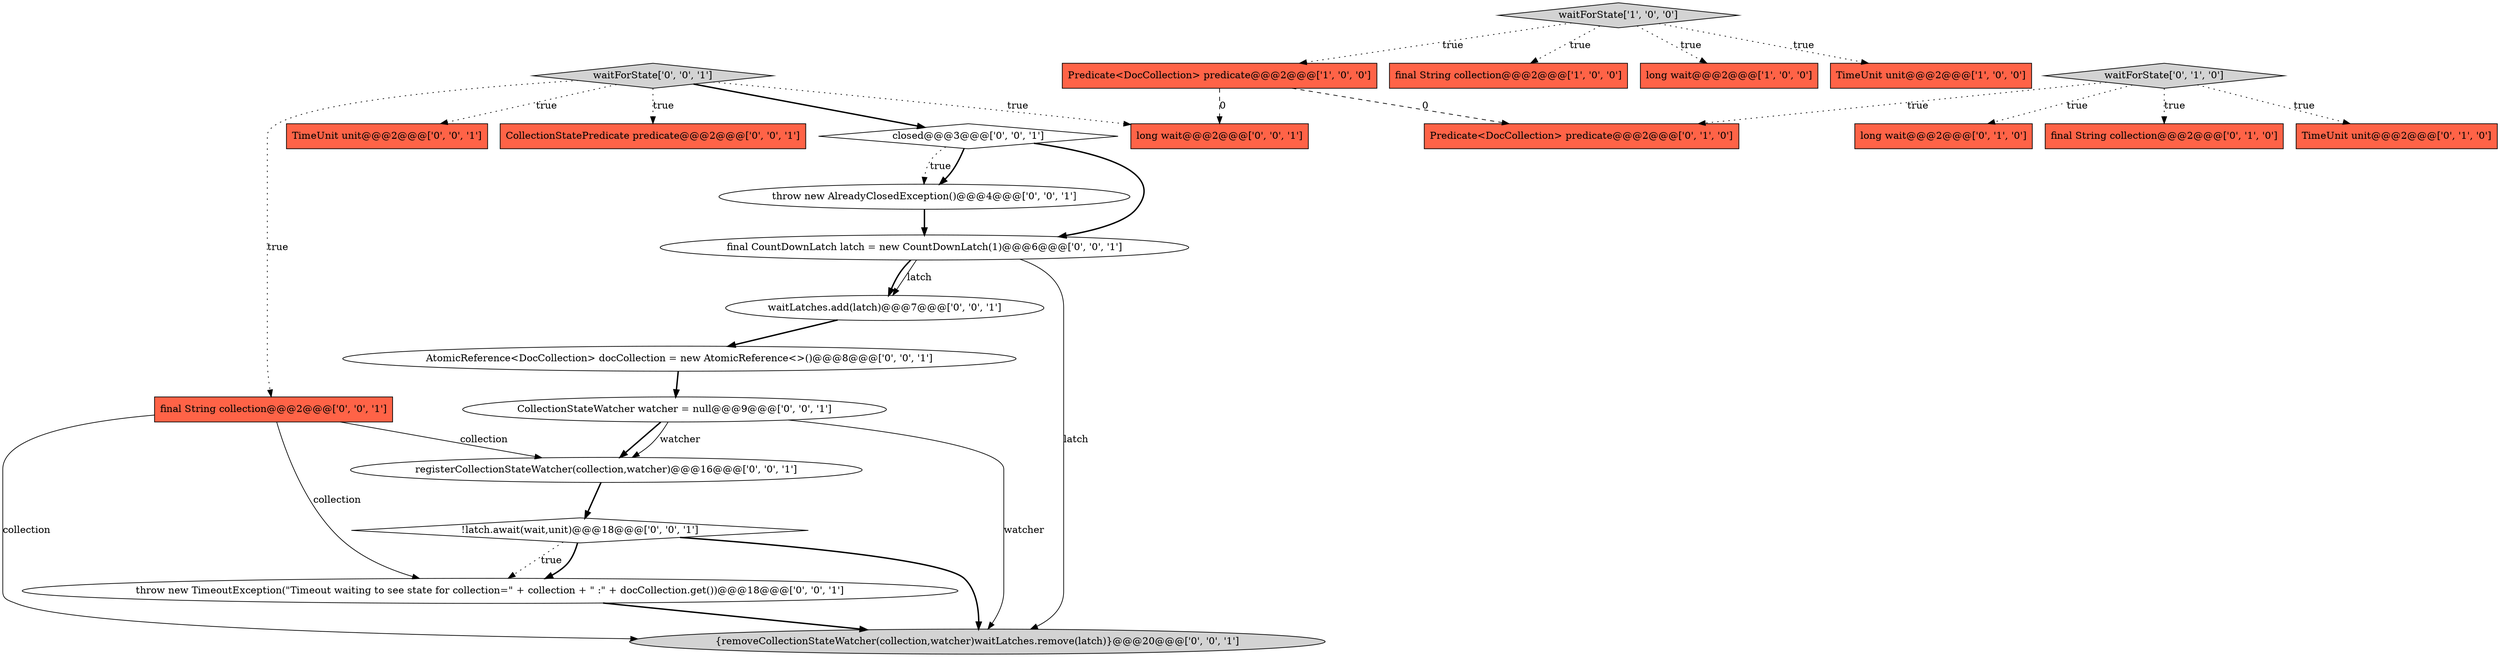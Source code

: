 digraph {
21 [style = filled, label = "TimeUnit unit@@@2@@@['0', '0', '1']", fillcolor = tomato, shape = box image = "AAA0AAABBB3BBB"];
20 [style = filled, label = "registerCollectionStateWatcher(collection,watcher)@@@16@@@['0', '0', '1']", fillcolor = white, shape = ellipse image = "AAA0AAABBB3BBB"];
23 [style = filled, label = "CollectionStateWatcher watcher = null@@@9@@@['0', '0', '1']", fillcolor = white, shape = ellipse image = "AAA0AAABBB3BBB"];
22 [style = filled, label = "CollectionStatePredicate predicate@@@2@@@['0', '0', '1']", fillcolor = tomato, shape = box image = "AAA0AAABBB3BBB"];
1 [style = filled, label = "final String collection@@@2@@@['1', '0', '0']", fillcolor = tomato, shape = box image = "AAA0AAABBB1BBB"];
14 [style = filled, label = "AtomicReference<DocCollection> docCollection = new AtomicReference<>()@@@8@@@['0', '0', '1']", fillcolor = white, shape = ellipse image = "AAA0AAABBB3BBB"];
2 [style = filled, label = "long wait@@@2@@@['1', '0', '0']", fillcolor = tomato, shape = box image = "AAA0AAABBB1BBB"];
7 [style = filled, label = "TimeUnit unit@@@2@@@['0', '1', '0']", fillcolor = tomato, shape = box image = "AAA0AAABBB2BBB"];
0 [style = filled, label = "TimeUnit unit@@@2@@@['1', '0', '0']", fillcolor = tomato, shape = box image = "AAA0AAABBB1BBB"];
6 [style = filled, label = "long wait@@@2@@@['0', '1', '0']", fillcolor = tomato, shape = box image = "AAA0AAABBB2BBB"];
15 [style = filled, label = "waitForState['0', '0', '1']", fillcolor = lightgray, shape = diamond image = "AAA0AAABBB3BBB"];
12 [style = filled, label = "{removeCollectionStateWatcher(collection,watcher)waitLatches.remove(latch)}@@@20@@@['0', '0', '1']", fillcolor = lightgray, shape = ellipse image = "AAA0AAABBB3BBB"];
24 [style = filled, label = "long wait@@@2@@@['0', '0', '1']", fillcolor = tomato, shape = box image = "AAA0AAABBB3BBB"];
13 [style = filled, label = "closed@@@3@@@['0', '0', '1']", fillcolor = white, shape = diamond image = "AAA0AAABBB3BBB"];
18 [style = filled, label = "!latch.await(wait,unit)@@@18@@@['0', '0', '1']", fillcolor = white, shape = diamond image = "AAA0AAABBB3BBB"];
17 [style = filled, label = "throw new AlreadyClosedException()@@@4@@@['0', '0', '1']", fillcolor = white, shape = ellipse image = "AAA0AAABBB3BBB"];
11 [style = filled, label = "waitLatches.add(latch)@@@7@@@['0', '0', '1']", fillcolor = white, shape = ellipse image = "AAA0AAABBB3BBB"];
3 [style = filled, label = "waitForState['1', '0', '0']", fillcolor = lightgray, shape = diamond image = "AAA0AAABBB1BBB"];
5 [style = filled, label = "final String collection@@@2@@@['0', '1', '0']", fillcolor = tomato, shape = box image = "AAA0AAABBB2BBB"];
10 [style = filled, label = "final CountDownLatch latch = new CountDownLatch(1)@@@6@@@['0', '0', '1']", fillcolor = white, shape = ellipse image = "AAA0AAABBB3BBB"];
8 [style = filled, label = "Predicate<DocCollection> predicate@@@2@@@['0', '1', '0']", fillcolor = tomato, shape = box image = "AAA1AAABBB2BBB"];
4 [style = filled, label = "Predicate<DocCollection> predicate@@@2@@@['1', '0', '0']", fillcolor = tomato, shape = box image = "AAA1AAABBB1BBB"];
19 [style = filled, label = "final String collection@@@2@@@['0', '0', '1']", fillcolor = tomato, shape = box image = "AAA0AAABBB3BBB"];
16 [style = filled, label = "throw new TimeoutException(\"Timeout waiting to see state for collection=\" + collection + \" :\" + docCollection.get())@@@18@@@['0', '0', '1']", fillcolor = white, shape = ellipse image = "AAA0AAABBB3BBB"];
9 [style = filled, label = "waitForState['0', '1', '0']", fillcolor = lightgray, shape = diamond image = "AAA0AAABBB2BBB"];
13->10 [style = bold, label=""];
17->10 [style = bold, label=""];
13->17 [style = dotted, label="true"];
23->20 [style = bold, label=""];
15->13 [style = bold, label=""];
18->16 [style = dotted, label="true"];
23->20 [style = solid, label="watcher"];
11->14 [style = bold, label=""];
15->24 [style = dotted, label="true"];
18->12 [style = bold, label=""];
3->4 [style = dotted, label="true"];
19->12 [style = solid, label="collection"];
15->22 [style = dotted, label="true"];
15->21 [style = dotted, label="true"];
10->11 [style = solid, label="latch"];
9->6 [style = dotted, label="true"];
9->8 [style = dotted, label="true"];
20->18 [style = bold, label=""];
13->17 [style = bold, label=""];
18->16 [style = bold, label=""];
14->23 [style = bold, label=""];
10->12 [style = solid, label="latch"];
15->19 [style = dotted, label="true"];
23->12 [style = solid, label="watcher"];
4->8 [style = dashed, label="0"];
3->0 [style = dotted, label="true"];
19->20 [style = solid, label="collection"];
19->16 [style = solid, label="collection"];
4->24 [style = dashed, label="0"];
9->7 [style = dotted, label="true"];
3->1 [style = dotted, label="true"];
16->12 [style = bold, label=""];
3->2 [style = dotted, label="true"];
10->11 [style = bold, label=""];
9->5 [style = dotted, label="true"];
}
